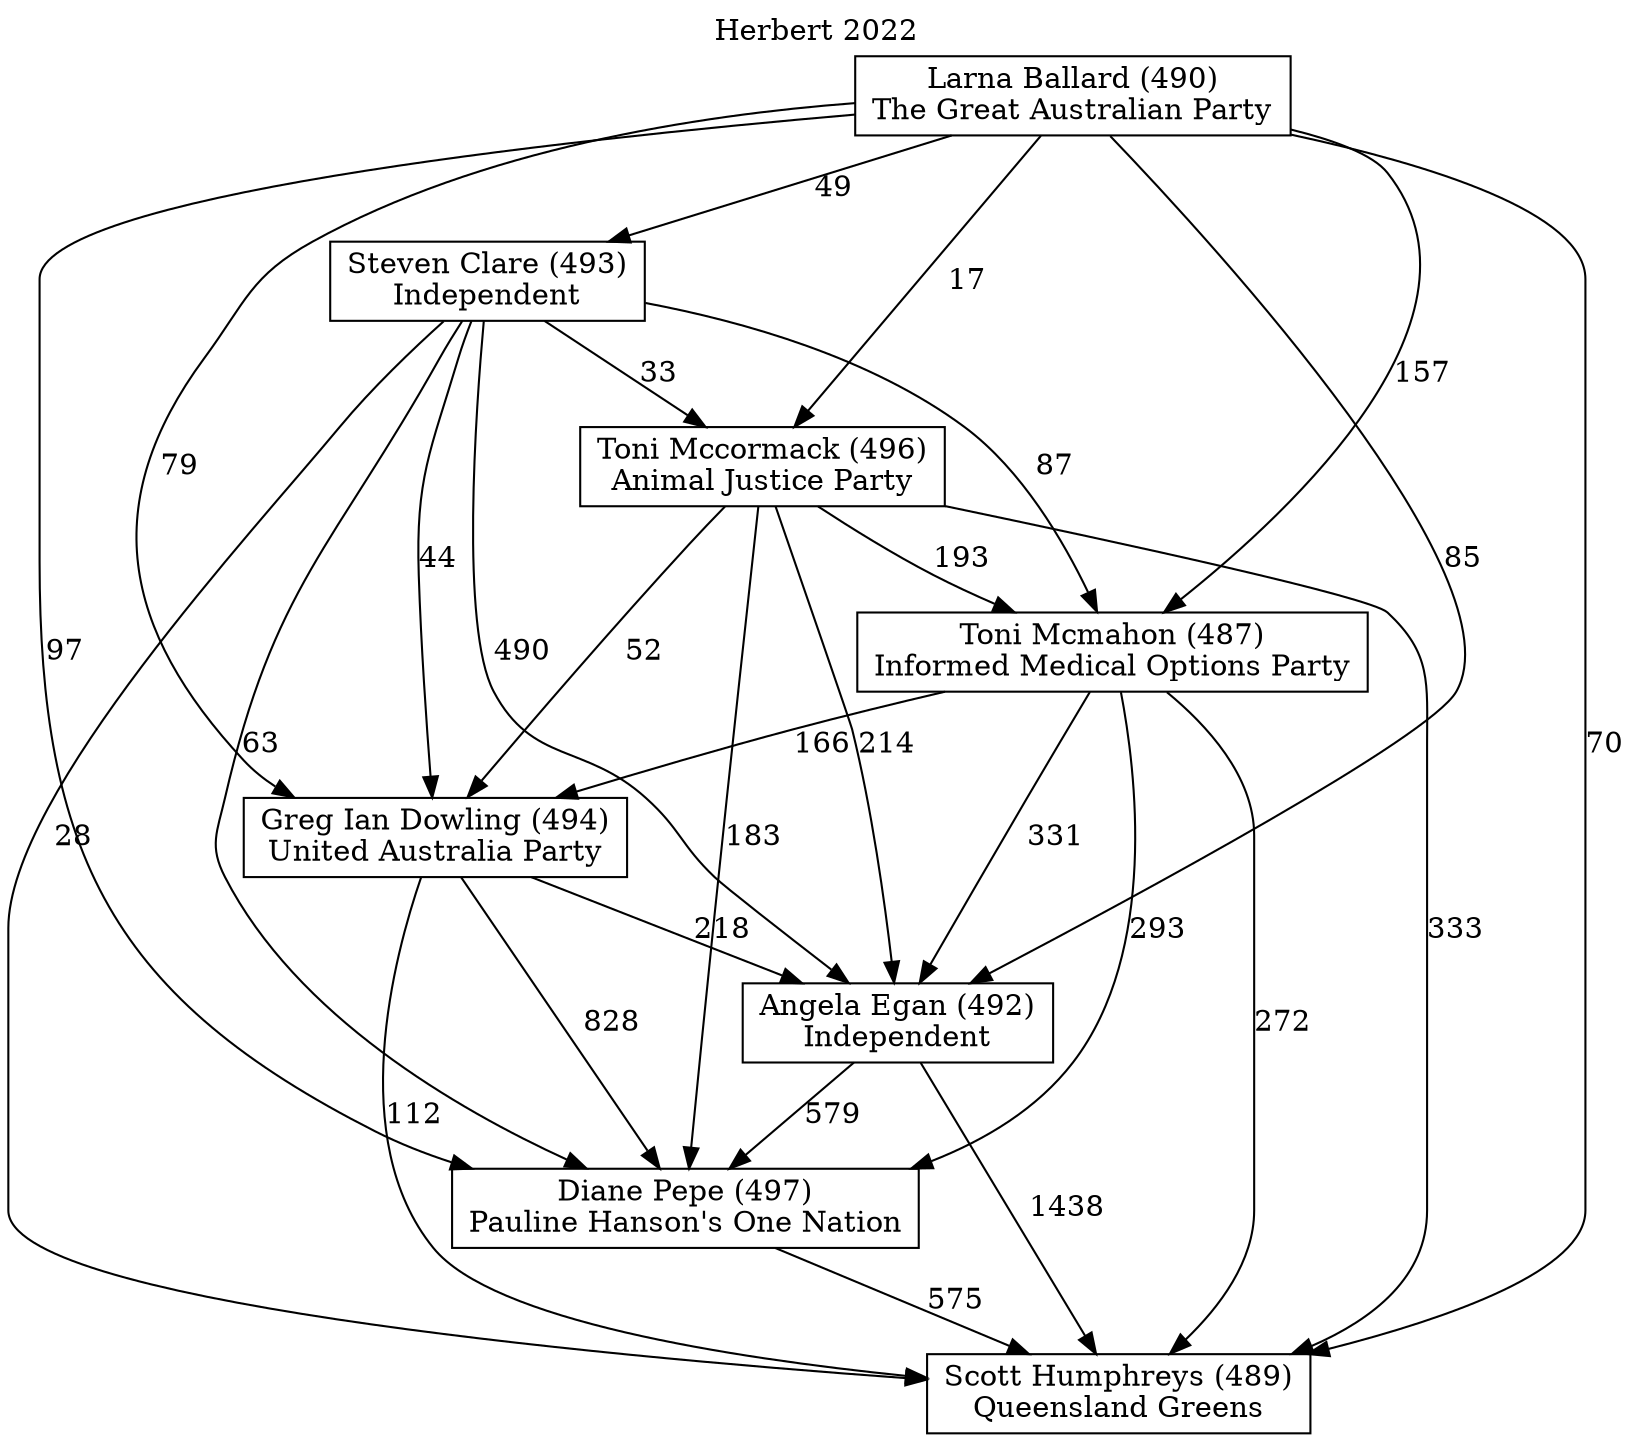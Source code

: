 // House preference flow
digraph "Scott Humphreys (489)_Herbert_2022" {
	graph [label="Herbert 2022" labelloc=t mclimit=10]
	node [shape=box]
	"Angela Egan (492)" [label="Angela Egan (492)
Independent"]
	"Larna Ballard (490)" [label="Larna Ballard (490)
The Great Australian Party"]
	"Toni Mcmahon (487)" [label="Toni Mcmahon (487)
Informed Medical Options Party"]
	"Greg Ian Dowling (494)" [label="Greg Ian Dowling (494)
United Australia Party"]
	"Diane Pepe (497)" [label="Diane Pepe (497)
Pauline Hanson's One Nation"]
	"Scott Humphreys (489)" [label="Scott Humphreys (489)
Queensland Greens"]
	"Toni Mccormack (496)" [label="Toni Mccormack (496)
Animal Justice Party"]
	"Steven Clare (493)" [label="Steven Clare (493)
Independent"]
	"Toni Mccormack (496)" -> "Toni Mcmahon (487)" [label=193]
	"Greg Ian Dowling (494)" -> "Diane Pepe (497)" [label=828]
	"Larna Ballard (490)" -> "Steven Clare (493)" [label=49]
	"Larna Ballard (490)" -> "Toni Mcmahon (487)" [label=157]
	"Larna Ballard (490)" -> "Greg Ian Dowling (494)" [label=79]
	"Toni Mcmahon (487)" -> "Angela Egan (492)" [label=331]
	"Steven Clare (493)" -> "Diane Pepe (497)" [label=63]
	"Larna Ballard (490)" -> "Toni Mccormack (496)" [label=17]
	"Larna Ballard (490)" -> "Scott Humphreys (489)" [label=70]
	"Toni Mccormack (496)" -> "Angela Egan (492)" [label=214]
	"Diane Pepe (497)" -> "Scott Humphreys (489)" [label=575]
	"Toni Mccormack (496)" -> "Greg Ian Dowling (494)" [label=52]
	"Steven Clare (493)" -> "Toni Mcmahon (487)" [label=87]
	"Larna Ballard (490)" -> "Diane Pepe (497)" [label=97]
	"Greg Ian Dowling (494)" -> "Scott Humphreys (489)" [label=112]
	"Larna Ballard (490)" -> "Angela Egan (492)" [label=85]
	"Toni Mcmahon (487)" -> "Greg Ian Dowling (494)" [label=166]
	"Greg Ian Dowling (494)" -> "Angela Egan (492)" [label=218]
	"Angela Egan (492)" -> "Diane Pepe (497)" [label=579]
	"Steven Clare (493)" -> "Greg Ian Dowling (494)" [label=44]
	"Toni Mcmahon (487)" -> "Scott Humphreys (489)" [label=272]
	"Steven Clare (493)" -> "Toni Mccormack (496)" [label=33]
	"Angela Egan (492)" -> "Scott Humphreys (489)" [label=1438]
	"Steven Clare (493)" -> "Angela Egan (492)" [label=490]
	"Toni Mccormack (496)" -> "Scott Humphreys (489)" [label=333]
	"Toni Mcmahon (487)" -> "Diane Pepe (497)" [label=293]
	"Steven Clare (493)" -> "Scott Humphreys (489)" [label=28]
	"Toni Mccormack (496)" -> "Diane Pepe (497)" [label=183]
}
